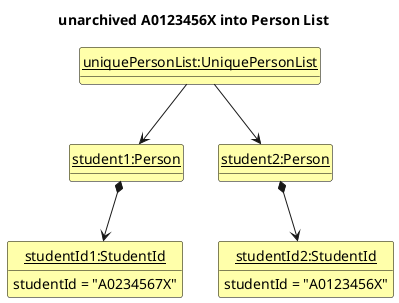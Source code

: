 @startuml
'https://plantuml.com/class-diagram

hide circle
hide methods
skinparam ClassFontColor #000000
skinparam ClassBorderColor #000000
skinparam ClassBackgroundColor #FFFFAA

title unarchived A0123456X into Person List

class uniquePersonList as "<u>uniquePersonList:UniquePersonList</u>"
class student1 as "<u>student1:Person</u>" {}
class student2 as "<u>student2:Person</u>" {}
class studentId1 as "<u>studentId1:StudentId</u>" {
    studentId = "A0234567X"
}
class studentId2 as "<u>studentId2:StudentId</u>" {
    studentId = "A0123456X"
}
student1 -[hidden]right-> student2

uniquePersonList -down-> student1
uniquePersonList -down-> student2
student1 *-down-> studentId1
student2 *-down-> studentId2

@enduml